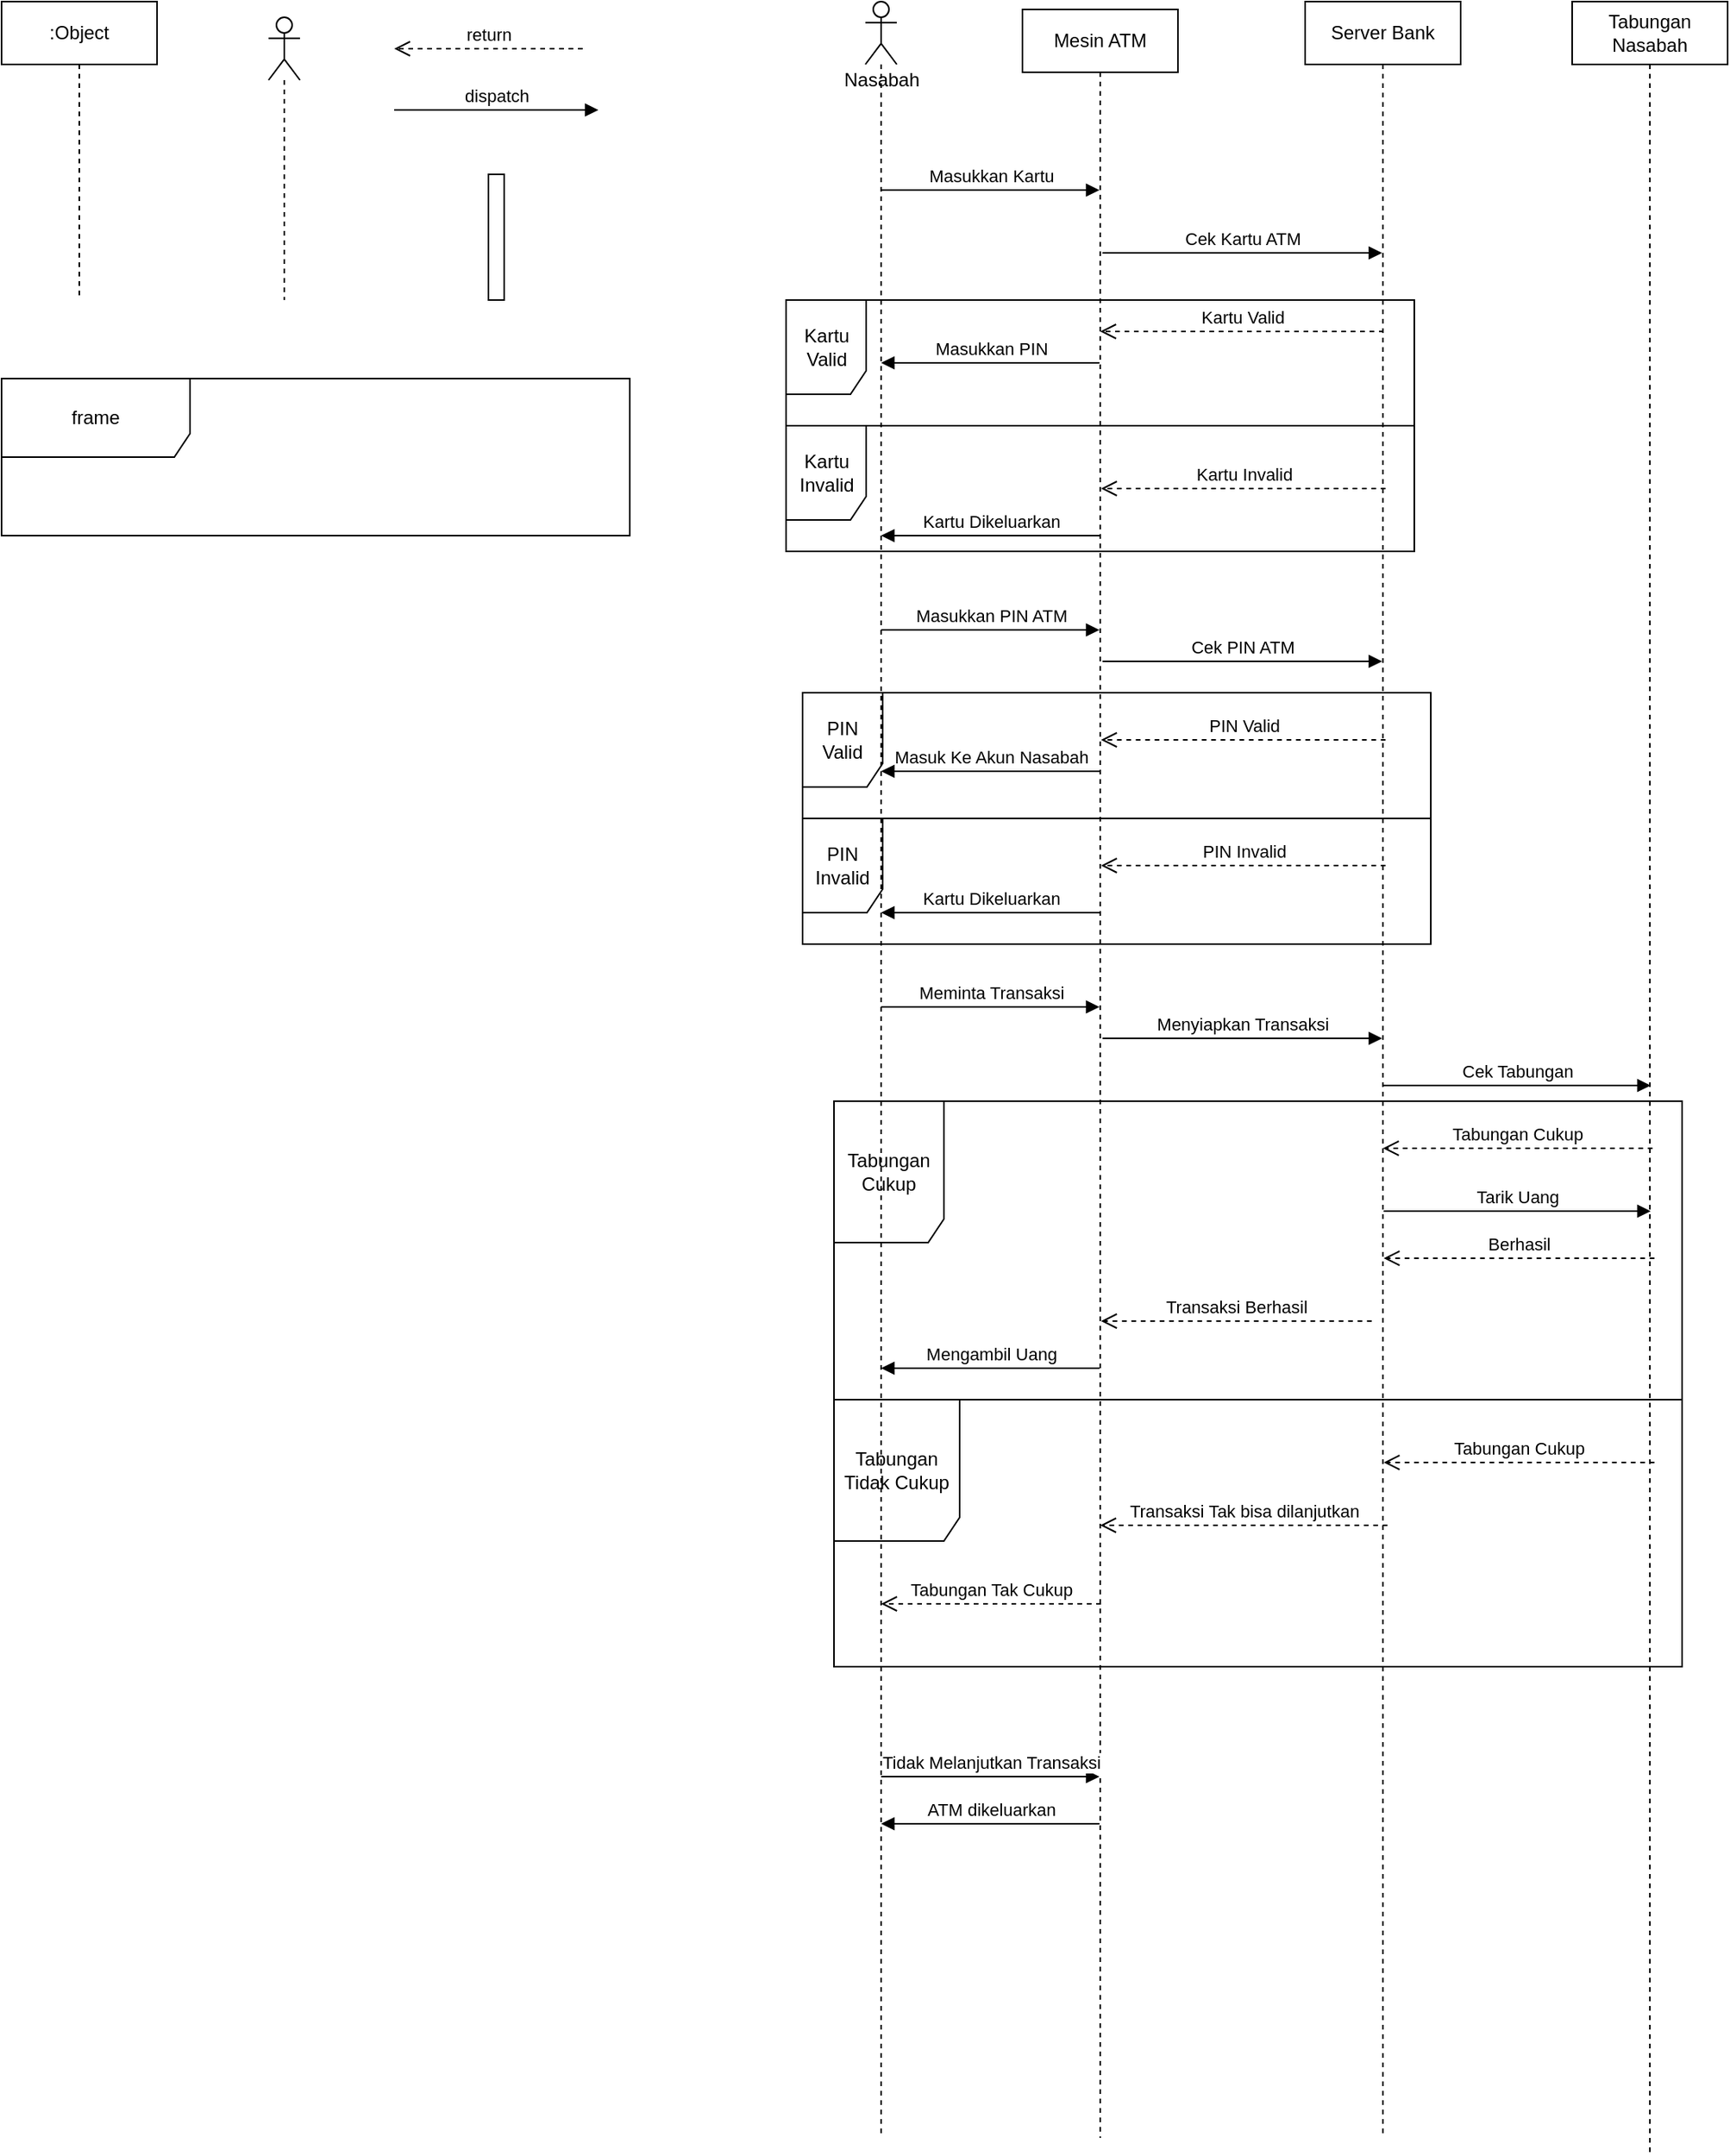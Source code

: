 <mxfile version="13.7.7" type="github">
  <diagram id="LiBEWdHgOv6z5ugRu659" name="Page-1">
    <mxGraphModel dx="1021" dy="612" grid="1" gridSize="10" guides="1" tooltips="1" connect="1" arrows="1" fold="1" page="1" pageScale="1" pageWidth="850" pageHeight="1100" math="0" shadow="0">
      <root>
        <mxCell id="0" />
        <mxCell id="1" parent="0" />
        <mxCell id="lalpxnhrcyFh2_V1EJl8-52" value="Tabungan Tidak Cukup" style="shape=umlFrame;whiteSpace=wrap;html=1;width=80;height=90;" vertex="1" parent="1">
          <mxGeometry x="540" y="940" width="540" height="170" as="geometry" />
        </mxCell>
        <mxCell id="lalpxnhrcyFh2_V1EJl8-47" value="Tabungan Cukup" style="shape=umlFrame;whiteSpace=wrap;html=1;width=70;height=90;" vertex="1" parent="1">
          <mxGeometry x="540" y="750" width="540" height="190" as="geometry" />
        </mxCell>
        <mxCell id="lalpxnhrcyFh2_V1EJl8-38" value="PIN Invalid" style="shape=umlFrame;whiteSpace=wrap;html=1;width=51;height=60;" vertex="1" parent="1">
          <mxGeometry x="520" y="570" width="400" height="80" as="geometry" />
        </mxCell>
        <mxCell id="lalpxnhrcyFh2_V1EJl8-36" value="PIN Invalid" style="html=1;verticalAlign=bottom;endArrow=open;dashed=1;endSize=8;" edge="1" parent="1">
          <mxGeometry relative="1" as="geometry">
            <mxPoint x="891.18" y="600" as="sourcePoint" />
            <mxPoint x="710.004" y="600" as="targetPoint" />
          </mxGeometry>
        </mxCell>
        <mxCell id="lalpxnhrcyFh2_V1EJl8-33" value="PIN Valid" style="shape=umlFrame;whiteSpace=wrap;html=1;width=51;height=60;" vertex="1" parent="1">
          <mxGeometry x="520" y="490" width="400" height="80" as="geometry" />
        </mxCell>
        <mxCell id="lalpxnhrcyFh2_V1EJl8-28" value="Kartu Invalid" style="shape=umlFrame;whiteSpace=wrap;html=1;width=51;height=60;" vertex="1" parent="1">
          <mxGeometry x="509.5" y="320" width="400" height="80" as="geometry" />
        </mxCell>
        <mxCell id="lalpxnhrcyFh2_V1EJl8-25" value="Kartu Valid" style="shape=umlFrame;whiteSpace=wrap;html=1;width=51;height=60;" vertex="1" parent="1">
          <mxGeometry x="509.5" y="240" width="400" height="80" as="geometry" />
        </mxCell>
        <mxCell id="lalpxnhrcyFh2_V1EJl8-7" value="return" style="html=1;verticalAlign=bottom;endArrow=open;dashed=1;endSize=8;" edge="1" parent="1">
          <mxGeometry relative="1" as="geometry">
            <mxPoint x="380" y="80" as="sourcePoint" />
            <mxPoint x="260" y="80" as="targetPoint" />
          </mxGeometry>
        </mxCell>
        <mxCell id="lalpxnhrcyFh2_V1EJl8-8" value="dispatch" style="html=1;verticalAlign=bottom;endArrow=block;" edge="1" parent="1">
          <mxGeometry width="80" relative="1" as="geometry">
            <mxPoint x="260" y="119" as="sourcePoint" />
            <mxPoint x="390" y="119" as="targetPoint" />
          </mxGeometry>
        </mxCell>
        <mxCell id="lalpxnhrcyFh2_V1EJl8-10" value="" style="html=1;points=[];perimeter=orthogonalPerimeter;" vertex="1" parent="1">
          <mxGeometry x="320" y="160" width="10" height="80" as="geometry" />
        </mxCell>
        <mxCell id="lalpxnhrcyFh2_V1EJl8-11" value="frame" style="shape=umlFrame;whiteSpace=wrap;html=1;width=120;height=50;" vertex="1" parent="1">
          <mxGeometry x="10" y="290" width="400" height="100" as="geometry" />
        </mxCell>
        <mxCell id="lalpxnhrcyFh2_V1EJl8-13" value="" style="shape=umlLifeline;participant=umlActor;perimeter=lifelinePerimeter;whiteSpace=wrap;html=1;container=1;collapsible=0;recursiveResize=0;verticalAlign=top;spacingTop=36;outlineConnect=0;" vertex="1" parent="1">
          <mxGeometry x="180" y="60" width="20" height="180" as="geometry" />
        </mxCell>
        <mxCell id="lalpxnhrcyFh2_V1EJl8-14" value=":Object" style="shape=umlLifeline;perimeter=lifelinePerimeter;whiteSpace=wrap;html=1;container=1;collapsible=0;recursiveResize=0;outlineConnect=0;" vertex="1" parent="1">
          <mxGeometry x="10" y="50" width="99" height="190" as="geometry" />
        </mxCell>
        <mxCell id="lalpxnhrcyFh2_V1EJl8-16" value="" style="shape=umlLifeline;participant=umlActor;perimeter=lifelinePerimeter;whiteSpace=wrap;html=1;container=1;collapsible=0;recursiveResize=0;verticalAlign=top;spacingTop=36;outlineConnect=0;" vertex="1" parent="1">
          <mxGeometry x="560" y="50" width="20" height="1360" as="geometry" />
        </mxCell>
        <mxCell id="lalpxnhrcyFh2_V1EJl8-17" value="Mesin ATM&lt;span style=&quot;color: rgba(0 , 0 , 0 , 0) ; font-family: monospace ; font-size: 0px&quot;&gt;%3CmxGraphModel%3E%3Croot%3E%3CmxCell%20id%3D%220%22%2F%3E%3CmxCell%20id%3D%221%22%20parent%3D%220%22%2F%3E%3CmxCell%20id%3D%222%22%20value%3D%22%3AObject%22%20style%3D%22shape%3DumlLifeline%3Bperimeter%3DlifelinePerimeter%3BwhiteSpace%3Dwrap%3Bhtml%3D1%3Bcontainer%3D1%3Bcollapsible%3D0%3BrecursiveResize%3D0%3BoutlineConnect%3D0%3B%22%20vertex%3D%221%22%20parent%3D%221%22%3E%3CmxGeometry%20x%3D%2210%22%20y%3D%2250%22%20width%3D%2299%22%20height%3D%22190%22%20as%3D%22geometry%22%2F%3E%3C%2FmxCell%3E%3C%2Froot%3E%3C%2FmxGraphModel%3E&lt;/span&gt;&lt;span style=&quot;color: rgba(0 , 0 , 0 , 0) ; font-family: monospace ; font-size: 0px&quot;&gt;%3CmxGraphModel%3E%3Croot%3E%3CmxCell%20id%3D%220%22%2F%3E%3CmxCell%20id%3D%221%22%20parent%3D%220%22%2F%3E%3CmxCell%20id%3D%222%22%20value%3D%22%3AObject%22%20style%3D%22shape%3DumlLifeline%3Bperimeter%3DlifelinePerimeter%3BwhiteSpace%3Dwrap%3Bhtml%3D1%3Bcontainer%3D1%3Bcollapsible%3D0%3BrecursiveResize%3D0%3BoutlineConnect%3D0%3B%22%20vertex%3D%221%22%20parent%3D%221%22%3E%3CmxGeometry%20x%3D%2210%22%20y%3D%2250%22%20width%3D%2299%22%20height%3D%22190%22%20as%3D%22geometry%22%2F%3E%3C%2FmxCell%3E%3C%2Froot%3E%3C%2FmxGraphModel%3E&lt;/span&gt;" style="shape=umlLifeline;perimeter=lifelinePerimeter;whiteSpace=wrap;html=1;container=1;collapsible=0;recursiveResize=0;outlineConnect=0;" vertex="1" parent="1">
          <mxGeometry x="660" y="55" width="99" height="1355" as="geometry" />
        </mxCell>
        <mxCell id="lalpxnhrcyFh2_V1EJl8-18" value="Server Bank" style="shape=umlLifeline;perimeter=lifelinePerimeter;whiteSpace=wrap;html=1;container=1;collapsible=0;recursiveResize=0;outlineConnect=0;" vertex="1" parent="1">
          <mxGeometry x="840" y="50" width="99" height="1360" as="geometry" />
        </mxCell>
        <mxCell id="lalpxnhrcyFh2_V1EJl8-19" value="Tabungan Nasabah" style="shape=umlLifeline;perimeter=lifelinePerimeter;whiteSpace=wrap;html=1;container=1;collapsible=0;recursiveResize=0;outlineConnect=0;" vertex="1" parent="1">
          <mxGeometry x="1010" y="50" width="99" height="1370" as="geometry" />
        </mxCell>
        <mxCell id="lalpxnhrcyFh2_V1EJl8-20" value="Nasabah" style="text;html=1;align=center;verticalAlign=middle;resizable=0;points=[];autosize=1;" vertex="1" parent="1">
          <mxGeometry x="540" y="90" width="60" height="20" as="geometry" />
        </mxCell>
        <mxCell id="lalpxnhrcyFh2_V1EJl8-21" value="Masukkan Kartu" style="html=1;verticalAlign=bottom;endArrow=block;" edge="1" parent="1" target="lalpxnhrcyFh2_V1EJl8-17">
          <mxGeometry width="80" relative="1" as="geometry">
            <mxPoint x="570" y="170" as="sourcePoint" />
            <mxPoint x="700" y="170" as="targetPoint" />
          </mxGeometry>
        </mxCell>
        <mxCell id="lalpxnhrcyFh2_V1EJl8-22" value="Cek Kartu ATM" style="html=1;verticalAlign=bottom;endArrow=block;" edge="1" parent="1" target="lalpxnhrcyFh2_V1EJl8-18">
          <mxGeometry width="80" relative="1" as="geometry">
            <mxPoint x="711" y="210.0" as="sourcePoint" />
            <mxPoint x="850" y="210.0" as="targetPoint" />
          </mxGeometry>
        </mxCell>
        <mxCell id="lalpxnhrcyFh2_V1EJl8-23" value="Kartu Valid" style="html=1;verticalAlign=bottom;endArrow=open;dashed=1;endSize=8;" edge="1" parent="1" target="lalpxnhrcyFh2_V1EJl8-17">
          <mxGeometry relative="1" as="geometry">
            <mxPoint x="890" y="260.0" as="sourcePoint" />
            <mxPoint x="770" y="260.0" as="targetPoint" />
          </mxGeometry>
        </mxCell>
        <mxCell id="lalpxnhrcyFh2_V1EJl8-24" value="Masukkan PIN" style="html=1;verticalAlign=bottom;endArrow=none;startArrow=block;startFill=1;endFill=0;" edge="1" parent="1">
          <mxGeometry width="80" relative="1" as="geometry">
            <mxPoint x="570" y="280.0" as="sourcePoint" />
            <mxPoint x="709" y="280.0" as="targetPoint" />
          </mxGeometry>
        </mxCell>
        <mxCell id="lalpxnhrcyFh2_V1EJl8-26" value="Kartu Invalid" style="html=1;verticalAlign=bottom;endArrow=open;dashed=1;endSize=8;" edge="1" parent="1">
          <mxGeometry relative="1" as="geometry">
            <mxPoint x="891.18" y="360.0" as="sourcePoint" />
            <mxPoint x="710.004" y="360.0" as="targetPoint" />
          </mxGeometry>
        </mxCell>
        <mxCell id="lalpxnhrcyFh2_V1EJl8-27" value="Kartu Dikeluarkan" style="html=1;verticalAlign=bottom;endArrow=none;startArrow=block;startFill=1;endFill=0;" edge="1" parent="1">
          <mxGeometry width="80" relative="1" as="geometry">
            <mxPoint x="570" y="390.0" as="sourcePoint" />
            <mxPoint x="709" y="390.0" as="targetPoint" />
          </mxGeometry>
        </mxCell>
        <mxCell id="lalpxnhrcyFh2_V1EJl8-29" value="Masukkan PIN ATM&lt;span style=&quot;color: rgba(0 , 0 , 0 , 0) ; font-family: monospace ; font-size: 0px ; background-color: rgb(248 , 249 , 250)&quot;&gt;%3CmxGraphModel%3E%3Croot%3E%3CmxCell%20id%3D%220%22%2F%3E%3CmxCell%20id%3D%221%22%20parent%3D%220%22%2F%3E%3CmxCell%20id%3D%222%22%20value%3D%22Masukkan%20Kartu%22%20style%3D%22html%3D1%3BverticalAlign%3Dbottom%3BendArrow%3Dblock%3B%22%20edge%3D%221%22%20parent%3D%221%22%3E%3CmxGeometry%20width%3D%2280%22%20relative%3D%221%22%20as%3D%22geometry%22%3E%3CmxPoint%20x%3D%22570%22%20y%3D%22170.0%22%20as%3D%22sourcePoint%22%2F%3E%3CmxPoint%20x%3D%22709%22%20y%3D%22170.0%22%20as%3D%22targetPoint%22%2F%3E%3C%2FmxGeometry%3E%3C%2FmxCell%3E%3C%2Froot%3E%3C%2FmxGraphModel%3E&lt;/span&gt;" style="html=1;verticalAlign=bottom;endArrow=block;" edge="1" parent="1">
          <mxGeometry width="80" relative="1" as="geometry">
            <mxPoint x="570" y="450.0" as="sourcePoint" />
            <mxPoint x="709" y="450.0" as="targetPoint" />
          </mxGeometry>
        </mxCell>
        <mxCell id="lalpxnhrcyFh2_V1EJl8-30" value="Cek PIN ATM" style="html=1;verticalAlign=bottom;endArrow=block;" edge="1" parent="1" target="lalpxnhrcyFh2_V1EJl8-18">
          <mxGeometry width="80" relative="1" as="geometry">
            <mxPoint x="711" y="470" as="sourcePoint" />
            <mxPoint x="850" y="470" as="targetPoint" />
          </mxGeometry>
        </mxCell>
        <mxCell id="lalpxnhrcyFh2_V1EJl8-31" value="PIN Valid" style="html=1;verticalAlign=bottom;endArrow=open;dashed=1;endSize=8;" edge="1" parent="1">
          <mxGeometry relative="1" as="geometry">
            <mxPoint x="891.18" y="520.0" as="sourcePoint" />
            <mxPoint x="710.004" y="520.0" as="targetPoint" />
          </mxGeometry>
        </mxCell>
        <mxCell id="lalpxnhrcyFh2_V1EJl8-32" value="Masuk Ke Akun Nasabah" style="html=1;verticalAlign=bottom;endArrow=none;startArrow=block;startFill=1;endFill=0;" edge="1" parent="1">
          <mxGeometry width="80" relative="1" as="geometry">
            <mxPoint x="570" y="540" as="sourcePoint" />
            <mxPoint x="709" y="540" as="targetPoint" />
          </mxGeometry>
        </mxCell>
        <mxCell id="lalpxnhrcyFh2_V1EJl8-37" value="Kartu Dikeluarkan" style="html=1;verticalAlign=bottom;endArrow=none;startArrow=block;startFill=1;endFill=0;" edge="1" parent="1">
          <mxGeometry width="80" relative="1" as="geometry">
            <mxPoint x="570" y="630" as="sourcePoint" />
            <mxPoint x="709" y="630" as="targetPoint" />
          </mxGeometry>
        </mxCell>
        <mxCell id="lalpxnhrcyFh2_V1EJl8-39" value="Meminta Transaksi&lt;span style=&quot;color: rgba(0 , 0 , 0 , 0) ; font-family: monospace ; font-size: 0px ; background-color: rgb(248 , 249 , 250)&quot;&gt;%3CmxGraphModel%3E%3Croot%3E%3CmxCell%20id%3D%220%22%2F%3E%3CmxCell%20id%3D%221%22%20parent%3D%220%22%2F%3E%3CmxCell%20id%3D%222%22%20value%3D%22Masukkan%20PIN%20ATM%26lt%3Bspan%20style%3D%26quot%3Bcolor%3A%20rgba(0%20%2C%200%20%2C%200%20%2C%200)%20%3B%20font-family%3A%20monospace%20%3B%20font-size%3A%200px%20%3B%20background-color%3A%20rgb(248%20%2C%20249%20%2C%20250)%26quot%3B%26gt%3B%253CmxGraphModel%253E%253Croot%253E%253CmxCell%2520id%253D%25220%2522%252F%253E%253CmxCell%2520id%253D%25221%2522%2520parent%253D%25220%2522%252F%253E%253CmxCell%2520id%253D%25222%2522%2520value%253D%2522Masukkan%2520Kartu%2522%2520style%253D%2522html%253D1%253BverticalAlign%253Dbottom%253BendArrow%253Dblock%253B%2522%2520edge%253D%25221%2522%2520parent%253D%25221%2522%253E%253CmxGeometry%2520width%253D%252280%2522%2520relative%253D%25221%2522%2520as%253D%2522geometry%2522%253E%253CmxPoint%2520x%253D%2522570%2522%2520y%253D%2522170.0%2522%2520as%253D%2522sourcePoint%2522%252F%253E%253CmxPoint%2520x%253D%2522709%2522%2520y%253D%2522170.0%2522%2520as%253D%2522targetPoint%2522%252F%253E%253C%252FmxGeometry%253E%253C%252FmxCell%253E%253C%252Froot%253E%253C%252FmxGraphModel%253E%26lt%3B%2Fspan%26gt%3B%22%20style%3D%22html%3D1%3BverticalAlign%3Dbottom%3BendArrow%3Dblock%3B%22%20edge%3D%221%22%20parent%3D%221%22%3E%3CmxGeometry%20width%3D%2280%22%20relative%3D%221%22%20as%3D%22geometry%22%3E%3CmxPoint%20x%3D%22570%22%20y%3D%22450%22%20as%3D%22sourcePoint%22%2F%3E%3CmxPoint%20x%3D%22709%22%20y%3D%22450%22%20as%3D%22targetPoint%22%2F%3E%3C%2FmxGeometry%3E%3C%2FmxCell%3E%3C%2Froot%3E%3C%2FmxGraphModel%3E&lt;/span&gt;" style="html=1;verticalAlign=bottom;endArrow=block;" edge="1" parent="1">
          <mxGeometry width="80" relative="1" as="geometry">
            <mxPoint x="570" y="690" as="sourcePoint" />
            <mxPoint x="709" y="690" as="targetPoint" />
          </mxGeometry>
        </mxCell>
        <mxCell id="lalpxnhrcyFh2_V1EJl8-40" value="Menyiapkan Transaksi" style="html=1;verticalAlign=bottom;endArrow=block;" edge="1" parent="1" target="lalpxnhrcyFh2_V1EJl8-18">
          <mxGeometry width="80" relative="1" as="geometry">
            <mxPoint x="711" y="710" as="sourcePoint" />
            <mxPoint x="850" y="710" as="targetPoint" />
          </mxGeometry>
        </mxCell>
        <mxCell id="lalpxnhrcyFh2_V1EJl8-41" value="Cek Tabungan" style="html=1;verticalAlign=bottom;endArrow=block;" edge="1" parent="1">
          <mxGeometry width="80" relative="1" as="geometry">
            <mxPoint x="890" y="740" as="sourcePoint" />
            <mxPoint x="1060" y="740" as="targetPoint" />
          </mxGeometry>
        </mxCell>
        <mxCell id="lalpxnhrcyFh2_V1EJl8-42" value="Tabungan Cukup" style="html=1;verticalAlign=bottom;endArrow=open;dashed=1;endSize=8;" edge="1" parent="1" target="lalpxnhrcyFh2_V1EJl8-18">
          <mxGeometry relative="1" as="geometry">
            <mxPoint x="1061.18" y="780" as="sourcePoint" />
            <mxPoint x="900" y="780" as="targetPoint" />
          </mxGeometry>
        </mxCell>
        <mxCell id="lalpxnhrcyFh2_V1EJl8-43" value="Tarik Uang" style="html=1;verticalAlign=bottom;endArrow=block;" edge="1" parent="1">
          <mxGeometry width="80" relative="1" as="geometry">
            <mxPoint x="890" y="820" as="sourcePoint" />
            <mxPoint x="1060" y="820" as="targetPoint" />
          </mxGeometry>
        </mxCell>
        <mxCell id="lalpxnhrcyFh2_V1EJl8-44" value="Berhasil" style="html=1;verticalAlign=bottom;endArrow=open;dashed=1;endSize=8;" edge="1" parent="1">
          <mxGeometry relative="1" as="geometry">
            <mxPoint x="1062.36" y="850" as="sourcePoint" />
            <mxPoint x="890.004" y="850" as="targetPoint" />
          </mxGeometry>
        </mxCell>
        <mxCell id="lalpxnhrcyFh2_V1EJl8-45" value="Transaksi Berhasil" style="html=1;verticalAlign=bottom;endArrow=open;dashed=1;endSize=8;" edge="1" parent="1">
          <mxGeometry relative="1" as="geometry">
            <mxPoint x="882.36" y="890" as="sourcePoint" />
            <mxPoint x="710.004" y="890" as="targetPoint" />
          </mxGeometry>
        </mxCell>
        <mxCell id="lalpxnhrcyFh2_V1EJl8-46" value="Mengambil Uang" style="html=1;verticalAlign=bottom;endArrow=none;startArrow=block;startFill=1;endFill=0;" edge="1" parent="1">
          <mxGeometry width="80" relative="1" as="geometry">
            <mxPoint x="570" y="920" as="sourcePoint" />
            <mxPoint x="709" y="920" as="targetPoint" />
          </mxGeometry>
        </mxCell>
        <mxCell id="lalpxnhrcyFh2_V1EJl8-49" value="Tabungan Cukup" style="html=1;verticalAlign=bottom;endArrow=open;dashed=1;endSize=8;" edge="1" parent="1">
          <mxGeometry relative="1" as="geometry">
            <mxPoint x="1062.36" y="980" as="sourcePoint" />
            <mxPoint x="890.004" y="980" as="targetPoint" />
          </mxGeometry>
        </mxCell>
        <mxCell id="lalpxnhrcyFh2_V1EJl8-50" value="Transaksi Tak bisa dilanjutkan" style="html=1;verticalAlign=bottom;endArrow=open;dashed=1;endSize=8;" edge="1" parent="1" target="lalpxnhrcyFh2_V1EJl8-17">
          <mxGeometry relative="1" as="geometry">
            <mxPoint x="892.36" y="1020" as="sourcePoint" />
            <mxPoint x="720.004" y="1020" as="targetPoint" />
          </mxGeometry>
        </mxCell>
        <mxCell id="lalpxnhrcyFh2_V1EJl8-51" value="Tabungan Tak Cukup" style="html=1;verticalAlign=bottom;endArrow=open;dashed=1;endSize=8;" edge="1" parent="1">
          <mxGeometry relative="1" as="geometry">
            <mxPoint x="710" y="1070" as="sourcePoint" />
            <mxPoint x="570.004" y="1070" as="targetPoint" />
          </mxGeometry>
        </mxCell>
        <mxCell id="lalpxnhrcyFh2_V1EJl8-54" value="Tidak Melanjutkan Transaksi" style="html=1;verticalAlign=bottom;endArrow=block;" edge="1" parent="1">
          <mxGeometry width="80" relative="1" as="geometry">
            <mxPoint x="570" y="1180" as="sourcePoint" />
            <mxPoint x="709" y="1180" as="targetPoint" />
          </mxGeometry>
        </mxCell>
        <mxCell id="lalpxnhrcyFh2_V1EJl8-55" value="ATM dikeluarkan" style="html=1;verticalAlign=bottom;endArrow=none;startArrow=block;startFill=1;endFill=0;" edge="1" parent="1">
          <mxGeometry width="80" relative="1" as="geometry">
            <mxPoint x="570" y="1210" as="sourcePoint" />
            <mxPoint x="709" y="1210" as="targetPoint" />
          </mxGeometry>
        </mxCell>
      </root>
    </mxGraphModel>
  </diagram>
</mxfile>
